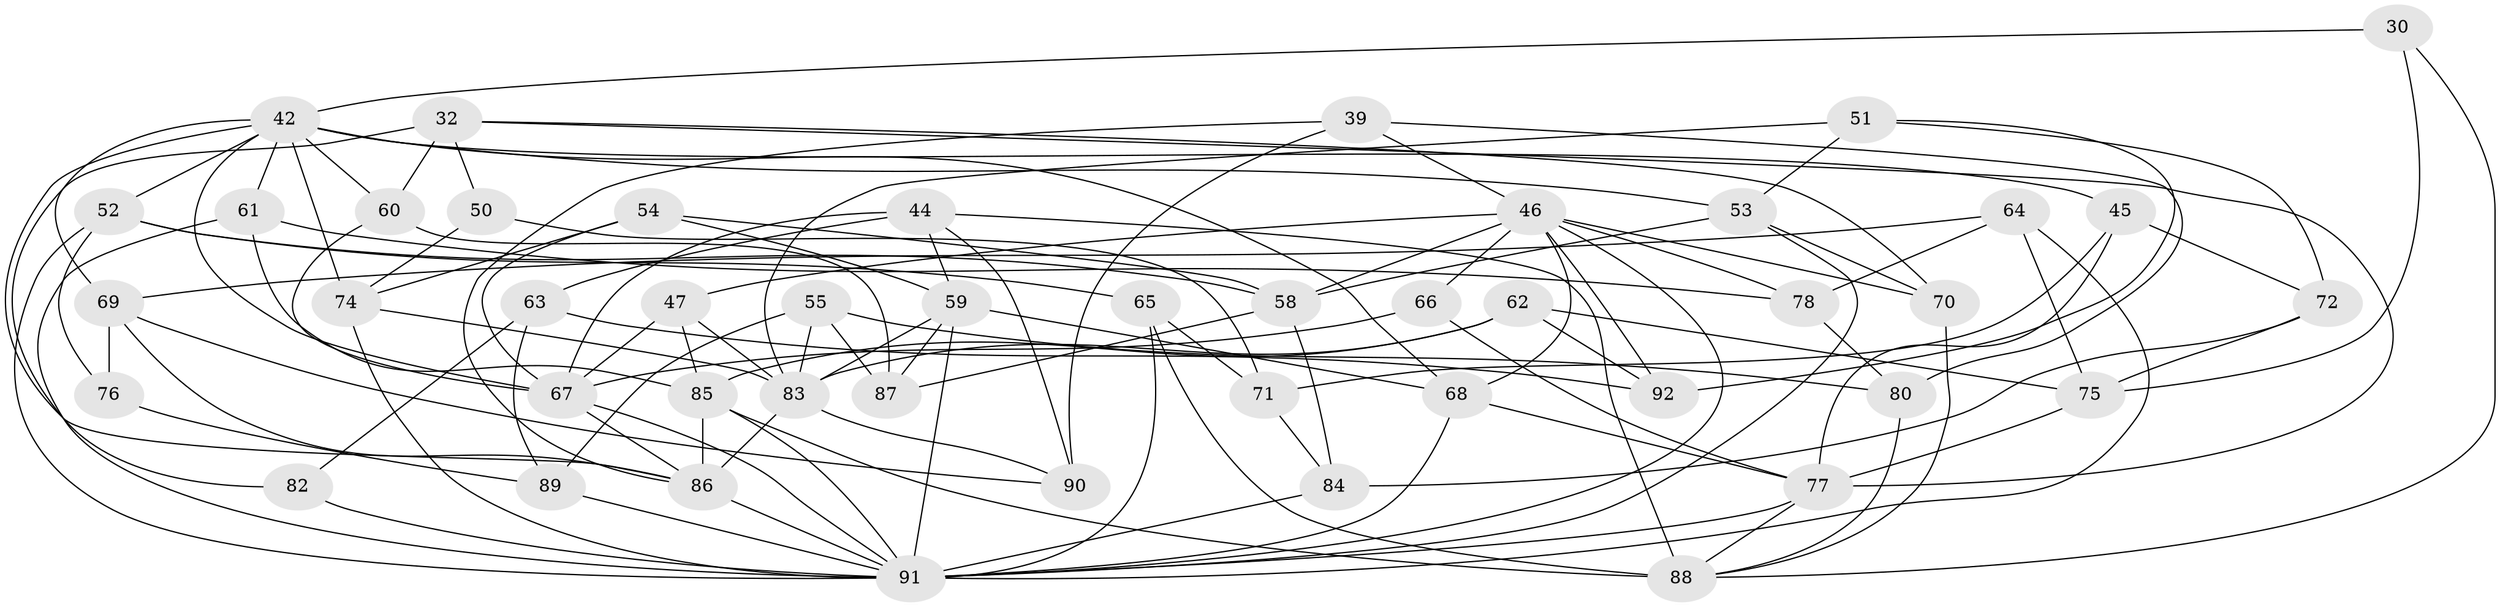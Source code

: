 // original degree distribution, {4: 1.0}
// Generated by graph-tools (version 1.1) at 2025/58/03/09/25 04:58:30]
// undirected, 46 vertices, 117 edges
graph export_dot {
graph [start="1"]
  node [color=gray90,style=filled];
  30;
  32 [super="+8"];
  39;
  42 [super="+1+19+11+29"];
  44 [super="+22"];
  45;
  46 [super="+2+13+21"];
  47;
  50;
  51;
  52 [super="+38"];
  53 [super="+43"];
  54;
  55;
  58 [super="+25"];
  59 [super="+24+26"];
  60 [super="+57"];
  61;
  62;
  63;
  64;
  65;
  66 [super="+14"];
  67 [super="+33+49"];
  68 [super="+41"];
  69 [super="+9"];
  70;
  71;
  72;
  74 [super="+16"];
  75 [super="+28"];
  76;
  77 [super="+56"];
  78;
  80;
  82;
  83 [super="+73+37"];
  84;
  85 [super="+7"];
  86 [super="+35"];
  87;
  88 [super="+40"];
  89;
  90;
  91 [super="+48+81"];
  92;
  30 -- 75 [weight=2];
  30 -- 88;
  30 -- 42;
  32 -- 50;
  32 -- 82;
  32 -- 60 [weight=2];
  32 -- 70;
  32 -- 77;
  39 -- 90;
  39 -- 80;
  39 -- 46;
  39 -- 86;
  42 -- 52 [weight=2];
  42 -- 74;
  42 -- 69;
  42 -- 60;
  42 -- 67 [weight=2];
  42 -- 61;
  42 -- 68;
  42 -- 53 [weight=2];
  42 -- 45;
  42 -- 86;
  44 -- 63;
  44 -- 90;
  44 -- 67 [weight=2];
  44 -- 88;
  44 -- 59;
  45 -- 72;
  45 -- 71;
  45 -- 77;
  46 -- 70;
  46 -- 92;
  46 -- 78;
  46 -- 66 [weight=2];
  46 -- 68;
  46 -- 47;
  46 -- 58;
  46 -- 91;
  47 -- 83;
  47 -- 67;
  47 -- 85;
  50 -- 71;
  50 -- 74 [weight=2];
  51 -- 72;
  51 -- 53;
  51 -- 92;
  51 -- 83;
  52 -- 65;
  52 -- 76;
  52 -- 58;
  52 -- 91;
  53 -- 70;
  53 -- 58;
  53 -- 91;
  54 -- 58;
  54 -- 74;
  54 -- 67;
  54 -- 59;
  55 -- 80;
  55 -- 89;
  55 -- 87;
  55 -- 83;
  58 -- 87;
  58 -- 84;
  59 -- 68;
  59 -- 91 [weight=2];
  59 -- 83 [weight=2];
  59 -- 87;
  60 -- 87;
  60 -- 67 [weight=2];
  61 -- 78;
  61 -- 85;
  61 -- 91;
  62 -- 92;
  62 -- 75;
  62 -- 85;
  62 -- 83;
  63 -- 82;
  63 -- 89;
  63 -- 92;
  64 -- 78;
  64 -- 75;
  64 -- 69;
  64 -- 91;
  65 -- 71;
  65 -- 88;
  65 -- 91;
  66 -- 67 [weight=2];
  66 -- 77 [weight=2];
  67 -- 86;
  67 -- 91;
  68 -- 77 [weight=2];
  68 -- 91;
  69 -- 76 [weight=2];
  69 -- 90;
  69 -- 86;
  70 -- 88;
  71 -- 84;
  72 -- 84;
  72 -- 75;
  74 -- 91;
  74 -- 83;
  75 -- 77;
  76 -- 89;
  77 -- 88;
  77 -- 91 [weight=2];
  78 -- 80;
  80 -- 88;
  82 -- 91 [weight=2];
  83 -- 90;
  83 -- 86 [weight=2];
  84 -- 91;
  85 -- 91;
  85 -- 88 [weight=2];
  85 -- 86 [weight=2];
  86 -- 91 [weight=2];
  89 -- 91;
}
